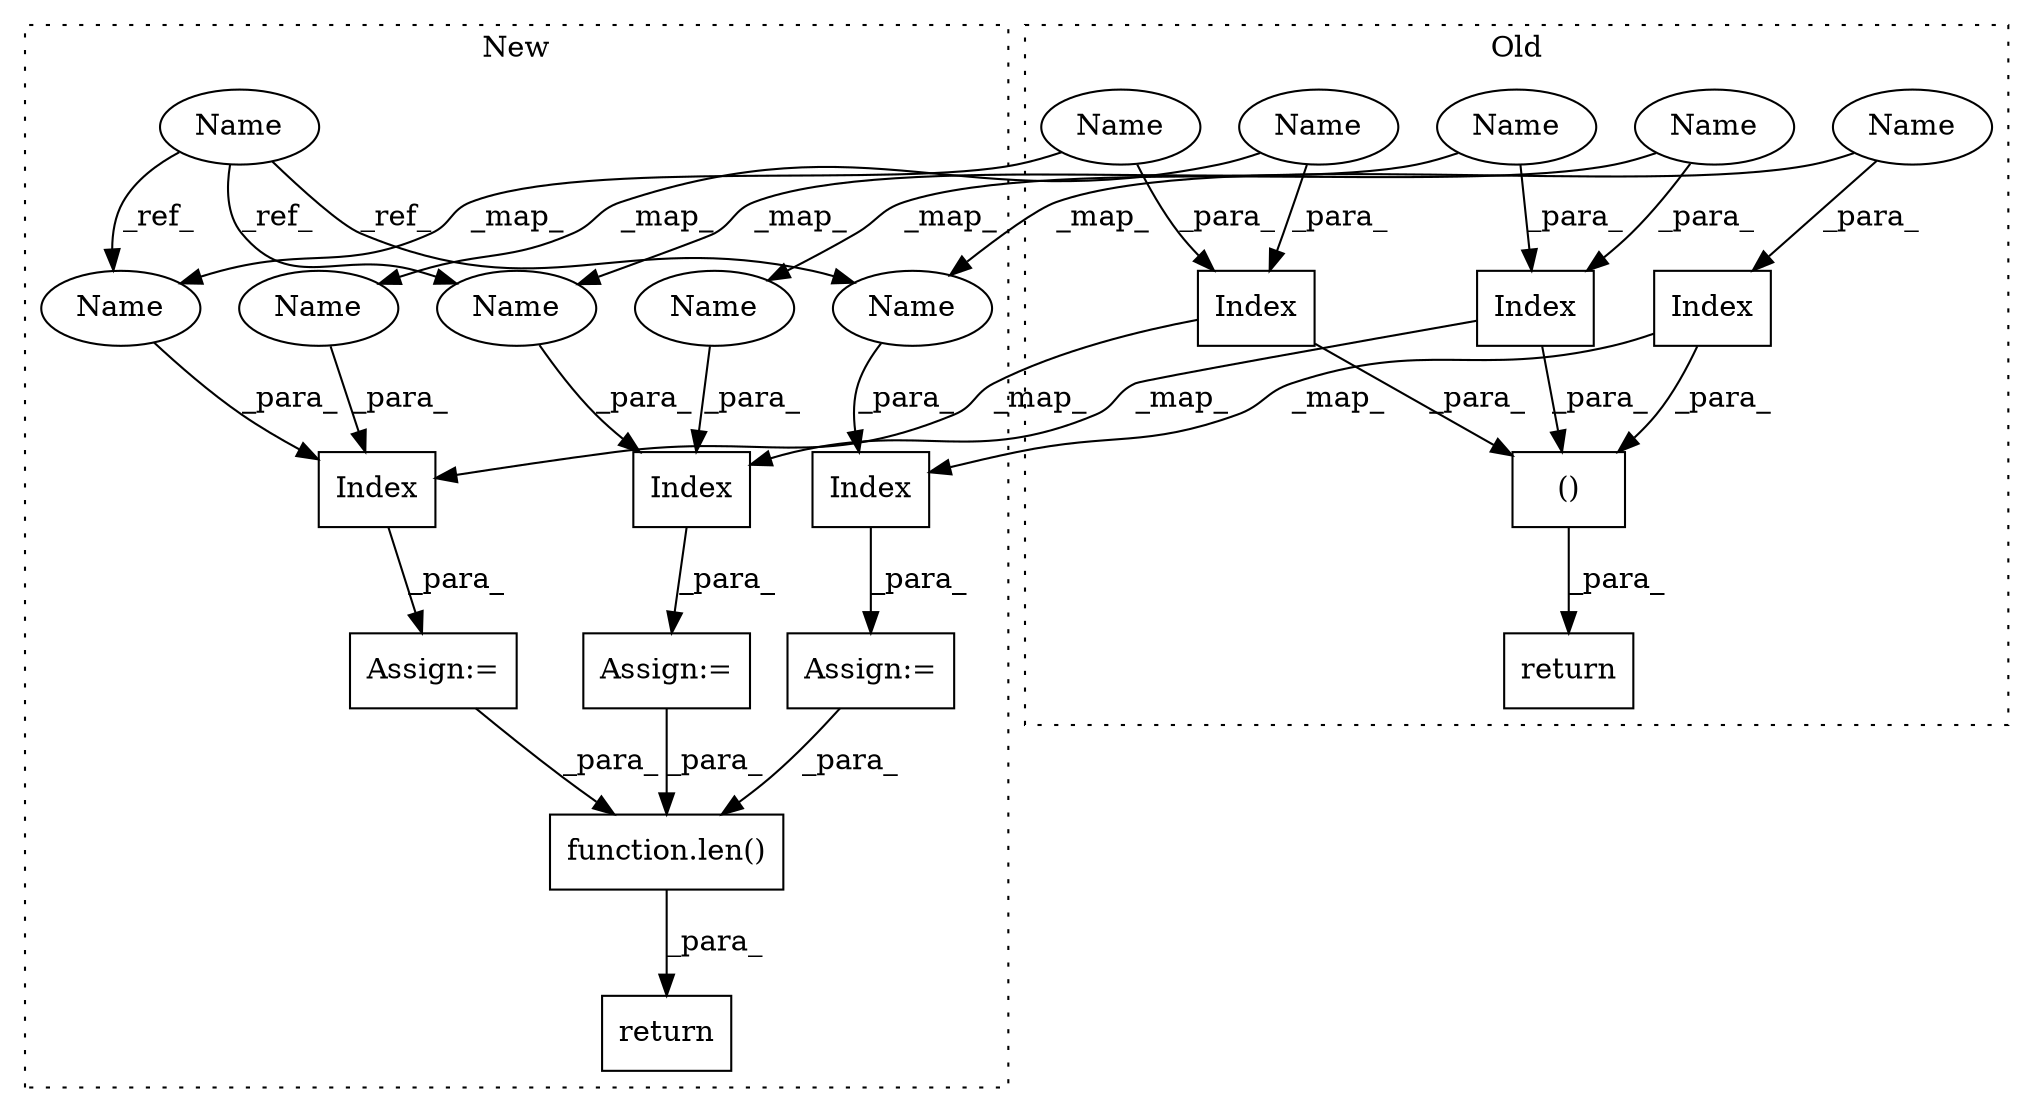 digraph G {
subgraph cluster0 {
1 [label="Index" a="46" s="8064,8095" l="21,1" shape="box"];
4 [label="return" a="93" s="8043" l="7" shape="box"];
7 [label="()" a="54" s="8096" l="87" shape="box"];
9 [label="Index" a="46" s="8151,8182" l="21,1" shape="box"];
11 [label="Index" a="46" s="8110,8136" l="21,1" shape="box"];
15 [label="Name" a="87" s="8092" l="3" shape="ellipse"];
16 [label="Name" a="87" s="8179" l="3" shape="ellipse"];
22 [label="Name" a="87" s="8172" l="5" shape="ellipse"];
23 [label="Name" a="87" s="8131" l="5" shape="ellipse"];
24 [label="Name" a="87" s="8085" l="5" shape="ellipse"];
label = "Old";
style="dotted";
}
subgraph cluster1 {
2 [label="Index" a="46" s="8061,8092" l="21,1" shape="box"];
3 [label="Assign:=" a="68" s="8058" l="3" shape="box"];
5 [label="return" a="93" s="8187" l="7" shape="box"];
6 [label="Assign:=" a="68" s="8143" l="3" shape="box"];
8 [label="Index" a="46" s="8146,8177" l="21,1" shape="box"];
10 [label="Name" a="87" s="7983" l="5" shape="ellipse"];
12 [label="Index" a="46" s="8106,8132" l="21,1" shape="box"];
13 [label="Assign:=" a="68" s="8103" l="3" shape="box"];
14 [label="function.len()" a="75" s="8194,8199" l="4,1" shape="box"];
17 [label="Name" a="87" s="8089" l="3" shape="ellipse"];
18 [label="Name" a="87" s="8174" l="3" shape="ellipse"];
19 [label="Name" a="87" s="8127" l="5" shape="ellipse"];
20 [label="Name" a="87" s="8082" l="5" shape="ellipse"];
21 [label="Name" a="87" s="8167" l="5" shape="ellipse"];
label = "New";
style="dotted";
}
1 -> 2 [label="_map_"];
1 -> 7 [label="_para_"];
2 -> 3 [label="_para_"];
3 -> 14 [label="_para_"];
6 -> 14 [label="_para_"];
7 -> 4 [label="_para_"];
8 -> 6 [label="_para_"];
9 -> 8 [label="_map_"];
9 -> 7 [label="_para_"];
10 -> 19 [label="_ref_"];
10 -> 21 [label="_ref_"];
10 -> 20 [label="_ref_"];
11 -> 12 [label="_map_"];
11 -> 7 [label="_para_"];
12 -> 13 [label="_para_"];
13 -> 14 [label="_para_"];
14 -> 5 [label="_para_"];
15 -> 1 [label="_para_"];
15 -> 17 [label="_map_"];
16 -> 9 [label="_para_"];
16 -> 18 [label="_map_"];
17 -> 2 [label="_para_"];
18 -> 8 [label="_para_"];
19 -> 12 [label="_para_"];
20 -> 2 [label="_para_"];
21 -> 8 [label="_para_"];
22 -> 9 [label="_para_"];
22 -> 21 [label="_map_"];
23 -> 11 [label="_para_"];
23 -> 19 [label="_map_"];
24 -> 20 [label="_map_"];
24 -> 1 [label="_para_"];
}
